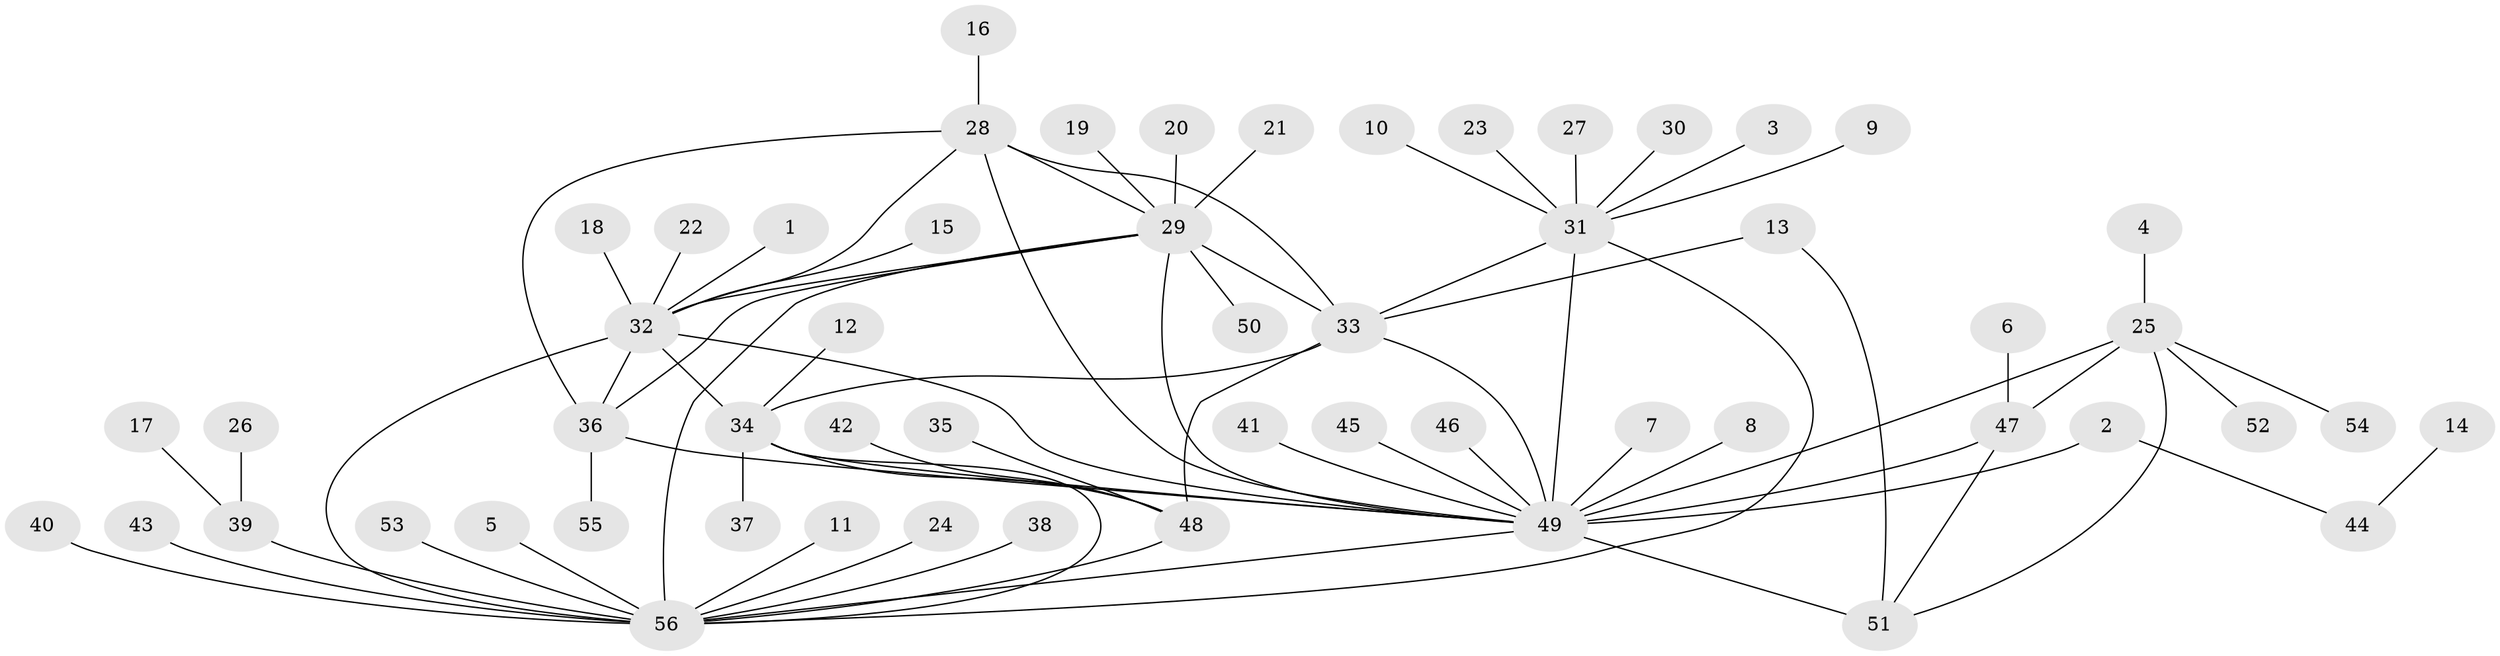 // original degree distribution, {5: 0.044642857142857144, 15: 0.008928571428571428, 7: 0.026785714285714284, 8: 0.017857142857142856, 6: 0.044642857142857144, 10: 0.03571428571428571, 13: 0.008928571428571428, 9: 0.026785714285714284, 12: 0.008928571428571428, 2: 0.16071428571428573, 1: 0.5803571428571429, 4: 0.017857142857142856, 3: 0.017857142857142856}
// Generated by graph-tools (version 1.1) at 2025/50/03/09/25 03:50:36]
// undirected, 56 vertices, 76 edges
graph export_dot {
graph [start="1"]
  node [color=gray90,style=filled];
  1;
  2;
  3;
  4;
  5;
  6;
  7;
  8;
  9;
  10;
  11;
  12;
  13;
  14;
  15;
  16;
  17;
  18;
  19;
  20;
  21;
  22;
  23;
  24;
  25;
  26;
  27;
  28;
  29;
  30;
  31;
  32;
  33;
  34;
  35;
  36;
  37;
  38;
  39;
  40;
  41;
  42;
  43;
  44;
  45;
  46;
  47;
  48;
  49;
  50;
  51;
  52;
  53;
  54;
  55;
  56;
  1 -- 32 [weight=1.0];
  2 -- 44 [weight=1.0];
  2 -- 49 [weight=1.0];
  3 -- 31 [weight=1.0];
  4 -- 25 [weight=1.0];
  5 -- 56 [weight=1.0];
  6 -- 47 [weight=1.0];
  7 -- 49 [weight=1.0];
  8 -- 49 [weight=1.0];
  9 -- 31 [weight=1.0];
  10 -- 31 [weight=1.0];
  11 -- 56 [weight=1.0];
  12 -- 34 [weight=1.0];
  13 -- 33 [weight=1.0];
  13 -- 51 [weight=1.0];
  14 -- 44 [weight=1.0];
  15 -- 32 [weight=1.0];
  16 -- 28 [weight=1.0];
  17 -- 39 [weight=1.0];
  18 -- 32 [weight=1.0];
  19 -- 29 [weight=1.0];
  20 -- 29 [weight=1.0];
  21 -- 29 [weight=1.0];
  22 -- 32 [weight=1.0];
  23 -- 31 [weight=1.0];
  24 -- 56 [weight=1.0];
  25 -- 47 [weight=1.0];
  25 -- 49 [weight=2.0];
  25 -- 51 [weight=1.0];
  25 -- 52 [weight=1.0];
  25 -- 54 [weight=1.0];
  26 -- 39 [weight=1.0];
  27 -- 31 [weight=1.0];
  28 -- 29 [weight=1.0];
  28 -- 32 [weight=1.0];
  28 -- 33 [weight=1.0];
  28 -- 36 [weight=1.0];
  28 -- 49 [weight=1.0];
  29 -- 32 [weight=1.0];
  29 -- 33 [weight=1.0];
  29 -- 36 [weight=1.0];
  29 -- 49 [weight=2.0];
  29 -- 50 [weight=1.0];
  29 -- 56 [weight=1.0];
  30 -- 31 [weight=1.0];
  31 -- 33 [weight=1.0];
  31 -- 49 [weight=4.0];
  31 -- 56 [weight=1.0];
  32 -- 34 [weight=1.0];
  32 -- 36 [weight=1.0];
  32 -- 49 [weight=1.0];
  32 -- 56 [weight=1.0];
  33 -- 34 [weight=3.0];
  33 -- 48 [weight=3.0];
  33 -- 49 [weight=2.0];
  34 -- 37 [weight=1.0];
  34 -- 48 [weight=1.0];
  34 -- 49 [weight=1.0];
  34 -- 56 [weight=2.0];
  35 -- 48 [weight=1.0];
  36 -- 49 [weight=1.0];
  36 -- 55 [weight=1.0];
  38 -- 56 [weight=1.0];
  39 -- 56 [weight=4.0];
  40 -- 56 [weight=1.0];
  41 -- 49 [weight=1.0];
  42 -- 48 [weight=1.0];
  43 -- 56 [weight=1.0];
  45 -- 49 [weight=1.0];
  46 -- 49 [weight=1.0];
  47 -- 49 [weight=2.0];
  47 -- 51 [weight=1.0];
  48 -- 56 [weight=1.0];
  49 -- 51 [weight=2.0];
  49 -- 56 [weight=2.0];
  53 -- 56 [weight=1.0];
}
